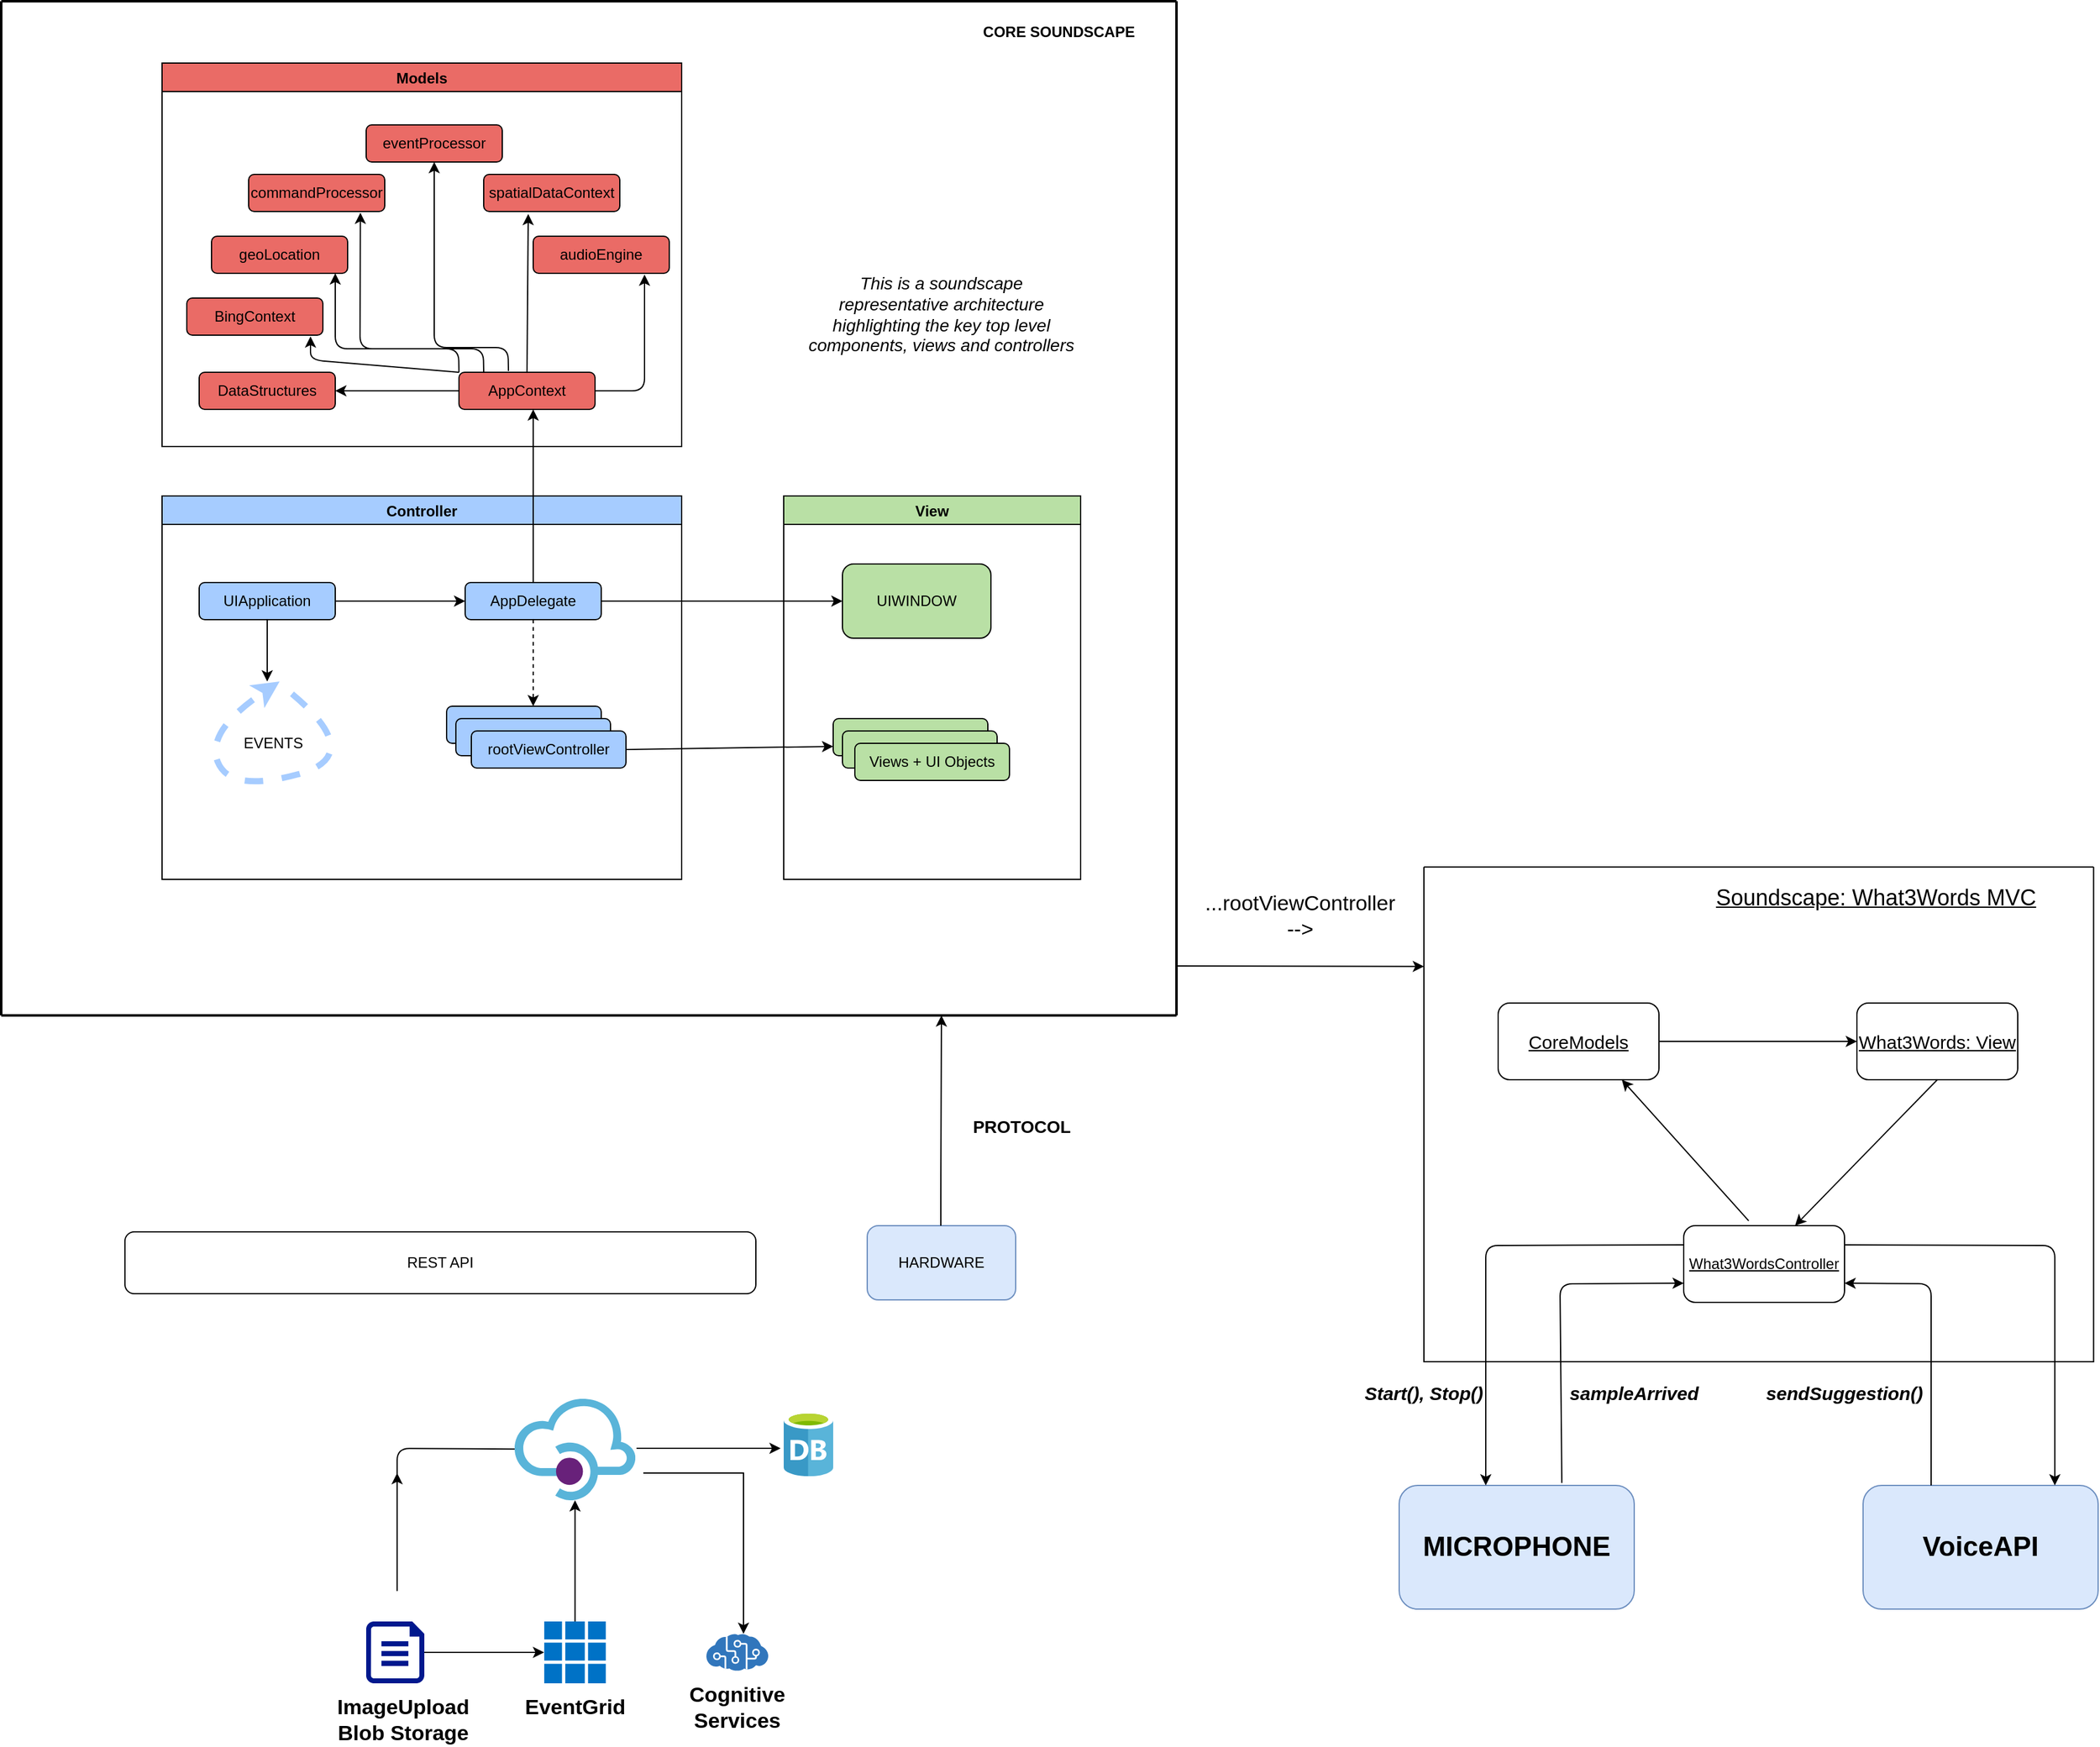 <mxfile version="15.1.4" type="github">
  <diagram id="Lh61h2_Bn6EFPj23oarb" name="Page-1">
    <mxGraphModel dx="2386" dy="1216" grid="1" gridSize="10" guides="1" tooltips="1" connect="1" arrows="1" fold="1" page="1" pageScale="1" pageWidth="850" pageHeight="1100" math="0" shadow="0">
      <root>
        <mxCell id="0" />
        <mxCell id="1" parent="0" />
        <mxCell id="-ZquV43uJ-LFZKVokxAO-1" value="Controller" style="swimlane;strokeColor=#000000;fillColor=#A6CCFF;" vertex="1" parent="1">
          <mxGeometry x="260" y="440" width="420" height="310" as="geometry" />
        </mxCell>
        <mxCell id="-ZquV43uJ-LFZKVokxAO-2" value="AppDelegate" style="rounded=1;whiteSpace=wrap;html=1;fillColor=#A6CCFF;" vertex="1" parent="-ZquV43uJ-LFZKVokxAO-1">
          <mxGeometry x="245" y="70" width="110" height="30" as="geometry" />
        </mxCell>
        <mxCell id="-ZquV43uJ-LFZKVokxAO-3" value="" style="rounded=1;whiteSpace=wrap;html=1;strokeColor=#000000;fillColor=#A6CCFF;" vertex="1" parent="-ZquV43uJ-LFZKVokxAO-1">
          <mxGeometry x="230" y="170" width="125" height="30" as="geometry" />
        </mxCell>
        <mxCell id="-ZquV43uJ-LFZKVokxAO-4" value="" style="rounded=1;whiteSpace=wrap;html=1;strokeColor=#000000;fillColor=#A6CCFF;" vertex="1" parent="-ZquV43uJ-LFZKVokxAO-1">
          <mxGeometry x="237.5" y="180" width="125" height="30" as="geometry" />
        </mxCell>
        <mxCell id="-ZquV43uJ-LFZKVokxAO-5" value="rootViewController" style="rounded=1;whiteSpace=wrap;html=1;strokeColor=#000000;fillColor=#A6CCFF;" vertex="1" parent="-ZquV43uJ-LFZKVokxAO-1">
          <mxGeometry x="250" y="190" width="125" height="30" as="geometry" />
        </mxCell>
        <mxCell id="-ZquV43uJ-LFZKVokxAO-6" value="UIApplication" style="rounded=1;whiteSpace=wrap;html=1;fillColor=#A6CCFF;" vertex="1" parent="-ZquV43uJ-LFZKVokxAO-1">
          <mxGeometry x="30" y="70" width="110" height="30" as="geometry" />
        </mxCell>
        <mxCell id="-ZquV43uJ-LFZKVokxAO-7" value="" style="endArrow=classic;html=1;exitX=0.5;exitY=1;exitDx=0;exitDy=0;dashed=1;" edge="1" parent="-ZquV43uJ-LFZKVokxAO-1" source="-ZquV43uJ-LFZKVokxAO-2">
          <mxGeometry width="50" height="50" relative="1" as="geometry">
            <mxPoint x="430" y="140" as="sourcePoint" />
            <mxPoint x="300" y="170" as="targetPoint" />
          </mxGeometry>
        </mxCell>
        <mxCell id="-ZquV43uJ-LFZKVokxAO-8" value="" style="curved=1;endArrow=classic;html=1;dashed=1;strokeWidth=5;strokeColor=#A6CCFF;" edge="1" parent="-ZquV43uJ-LFZKVokxAO-1">
          <mxGeometry width="50" height="50" relative="1" as="geometry">
            <mxPoint x="105" y="160" as="sourcePoint" />
            <mxPoint x="95" y="150" as="targetPoint" />
            <Array as="points">
              <mxPoint x="165" y="210" />
              <mxPoint x="55" y="240" />
              <mxPoint x="35" y="190" />
            </Array>
          </mxGeometry>
        </mxCell>
        <mxCell id="-ZquV43uJ-LFZKVokxAO-9" value="EVENTS" style="text;html=1;strokeColor=none;fillColor=none;align=center;verticalAlign=middle;whiteSpace=wrap;rounded=0;" vertex="1" parent="-ZquV43uJ-LFZKVokxAO-1">
          <mxGeometry x="70" y="190" width="40" height="20" as="geometry" />
        </mxCell>
        <mxCell id="-ZquV43uJ-LFZKVokxAO-10" value="" style="endArrow=classic;html=1;strokeColor=#000000;strokeWidth=1;fillColor=#000000;entryX=0;entryY=0.5;entryDx=0;entryDy=0;exitX=1;exitY=0.5;exitDx=0;exitDy=0;" edge="1" parent="-ZquV43uJ-LFZKVokxAO-1" source="-ZquV43uJ-LFZKVokxAO-6" target="-ZquV43uJ-LFZKVokxAO-2">
          <mxGeometry width="50" height="50" relative="1" as="geometry">
            <mxPoint x="160" y="110" as="sourcePoint" />
            <mxPoint x="95" y="160" as="targetPoint" />
          </mxGeometry>
        </mxCell>
        <mxCell id="-ZquV43uJ-LFZKVokxAO-11" value="View" style="swimlane;strokeColor=#000000;fillColor=#B9E0A5;" vertex="1" parent="1">
          <mxGeometry x="762.5" y="440" width="240" height="310" as="geometry" />
        </mxCell>
        <mxCell id="-ZquV43uJ-LFZKVokxAO-12" value="" style="rounded=1;whiteSpace=wrap;html=1;strokeColor=#000000;fillColor=#B9E0A5;" vertex="1" parent="-ZquV43uJ-LFZKVokxAO-11">
          <mxGeometry x="40" y="180" width="125" height="30" as="geometry" />
        </mxCell>
        <mxCell id="-ZquV43uJ-LFZKVokxAO-13" value="UIWINDOW" style="rounded=1;whiteSpace=wrap;html=1;strokeColor=#000000;fillColor=#B9E0A5;" vertex="1" parent="-ZquV43uJ-LFZKVokxAO-11">
          <mxGeometry x="47.5" y="55" width="120" height="60" as="geometry" />
        </mxCell>
        <mxCell id="-ZquV43uJ-LFZKVokxAO-14" value="Models" style="swimlane;strokeColor=#000000;fillColor=#EA6B66;" vertex="1" parent="1">
          <mxGeometry x="260" y="90" width="420" height="310" as="geometry" />
        </mxCell>
        <mxCell id="-ZquV43uJ-LFZKVokxAO-15" value="AppContext" style="rounded=1;whiteSpace=wrap;html=1;fillColor=#EA6B66;" vertex="1" parent="-ZquV43uJ-LFZKVokxAO-14">
          <mxGeometry x="240" y="250" width="110" height="30" as="geometry" />
        </mxCell>
        <mxCell id="-ZquV43uJ-LFZKVokxAO-16" value="spatialDataContext" style="rounded=1;whiteSpace=wrap;html=1;fillColor=#EA6B66;" vertex="1" parent="-ZquV43uJ-LFZKVokxAO-14">
          <mxGeometry x="260" y="90" width="110" height="30" as="geometry" />
        </mxCell>
        <mxCell id="-ZquV43uJ-LFZKVokxAO-17" value="commandProcessor" style="rounded=1;whiteSpace=wrap;html=1;fillColor=#EA6B66;" vertex="1" parent="-ZquV43uJ-LFZKVokxAO-14">
          <mxGeometry x="70" y="90" width="110" height="30" as="geometry" />
        </mxCell>
        <mxCell id="-ZquV43uJ-LFZKVokxAO-18" value="DataStructures" style="rounded=1;whiteSpace=wrap;html=1;fillColor=#EA6B66;" vertex="1" parent="-ZquV43uJ-LFZKVokxAO-14">
          <mxGeometry x="30" y="250" width="110" height="30" as="geometry" />
        </mxCell>
        <mxCell id="-ZquV43uJ-LFZKVokxAO-19" value="eventProcessor" style="rounded=1;whiteSpace=wrap;html=1;fillColor=#EA6B66;" vertex="1" parent="-ZquV43uJ-LFZKVokxAO-14">
          <mxGeometry x="165" y="50" width="110" height="30" as="geometry" />
        </mxCell>
        <mxCell id="-ZquV43uJ-LFZKVokxAO-20" value="" style="endArrow=classic;html=1;exitX=0;exitY=0.5;exitDx=0;exitDy=0;entryX=1;entryY=0.5;entryDx=0;entryDy=0;" edge="1" parent="-ZquV43uJ-LFZKVokxAO-14" source="-ZquV43uJ-LFZKVokxAO-15" target="-ZquV43uJ-LFZKVokxAO-18">
          <mxGeometry width="50" height="50" relative="1" as="geometry">
            <mxPoint x="430" y="420" as="sourcePoint" />
            <mxPoint x="480" y="370" as="targetPoint" />
          </mxGeometry>
        </mxCell>
        <mxCell id="-ZquV43uJ-LFZKVokxAO-21" value="audioEngine" style="rounded=1;whiteSpace=wrap;html=1;fillColor=#EA6B66;" vertex="1" parent="-ZquV43uJ-LFZKVokxAO-14">
          <mxGeometry x="300" y="140" width="110" height="30" as="geometry" />
        </mxCell>
        <mxCell id="-ZquV43uJ-LFZKVokxAO-22" value="" style="endArrow=classic;html=1;strokeColor=#000000;strokeWidth=1;fillColor=#000000;exitX=1;exitY=0.5;exitDx=0;exitDy=0;" edge="1" parent="-ZquV43uJ-LFZKVokxAO-14" source="-ZquV43uJ-LFZKVokxAO-15">
          <mxGeometry width="50" height="50" relative="1" as="geometry">
            <mxPoint x="340" y="250" as="sourcePoint" />
            <mxPoint x="390" y="171" as="targetPoint" />
            <Array as="points">
              <mxPoint x="390" y="265" />
            </Array>
          </mxGeometry>
        </mxCell>
        <mxCell id="-ZquV43uJ-LFZKVokxAO-23" value="" style="endArrow=classic;html=1;strokeColor=#000000;strokeWidth=1;fillColor=#000000;exitX=0.5;exitY=0;exitDx=0;exitDy=0;" edge="1" parent="-ZquV43uJ-LFZKVokxAO-14" source="-ZquV43uJ-LFZKVokxAO-15">
          <mxGeometry width="50" height="50" relative="1" as="geometry">
            <mxPoint x="220" y="460" as="sourcePoint" />
            <mxPoint x="296" y="122" as="targetPoint" />
          </mxGeometry>
        </mxCell>
        <mxCell id="-ZquV43uJ-LFZKVokxAO-24" value="" style="endArrow=classic;html=1;strokeColor=#000000;strokeWidth=1;fillColor=#000000;exitX=0.094;exitY=-0.033;exitDx=0;exitDy=0;exitPerimeter=0;entryX=0.821;entryY=1.033;entryDx=0;entryDy=0;entryPerimeter=0;" edge="1" parent="-ZquV43uJ-LFZKVokxAO-14" target="-ZquV43uJ-LFZKVokxAO-17">
          <mxGeometry width="50" height="50" relative="1" as="geometry">
            <mxPoint x="260.0" y="250" as="sourcePoint" />
            <mxPoint x="129.98" y="174.98" as="targetPoint" />
            <Array as="points">
              <mxPoint x="259.66" y="230.99" />
              <mxPoint x="160" y="231" />
            </Array>
          </mxGeometry>
        </mxCell>
        <mxCell id="-ZquV43uJ-LFZKVokxAO-25" value="geoLocation" style="rounded=1;whiteSpace=wrap;html=1;fillColor=#EA6B66;" vertex="1" parent="-ZquV43uJ-LFZKVokxAO-14">
          <mxGeometry x="40" y="140" width="110" height="30" as="geometry" />
        </mxCell>
        <mxCell id="-ZquV43uJ-LFZKVokxAO-26" value="BingContext" style="rounded=1;whiteSpace=wrap;html=1;fillColor=#EA6B66;" vertex="1" parent="-ZquV43uJ-LFZKVokxAO-14">
          <mxGeometry x="20" y="190" width="110" height="30" as="geometry" />
        </mxCell>
        <mxCell id="-ZquV43uJ-LFZKVokxAO-27" value="" style="endArrow=classic;html=1;entryX=0.909;entryY=1.034;entryDx=0;entryDy=0;entryPerimeter=0;exitX=0;exitY=0;exitDx=0;exitDy=0;" edge="1" parent="-ZquV43uJ-LFZKVokxAO-14" source="-ZquV43uJ-LFZKVokxAO-15" target="-ZquV43uJ-LFZKVokxAO-26">
          <mxGeometry width="50" height="50" relative="1" as="geometry">
            <mxPoint x="160" y="340" as="sourcePoint" />
            <mxPoint x="210" y="290" as="targetPoint" />
            <Array as="points">
              <mxPoint x="120" y="240" />
            </Array>
          </mxGeometry>
        </mxCell>
        <mxCell id="-ZquV43uJ-LFZKVokxAO-28" value="" style="endArrow=classic;html=1;exitX=0.5;exitY=0;exitDx=0;exitDy=0;" edge="1" parent="1" source="-ZquV43uJ-LFZKVokxAO-2">
          <mxGeometry width="50" height="50" relative="1" as="geometry">
            <mxPoint x="527" y="500" as="sourcePoint" />
            <mxPoint x="560" y="370" as="targetPoint" />
          </mxGeometry>
        </mxCell>
        <mxCell id="-ZquV43uJ-LFZKVokxAO-29" value="" style="rounded=1;whiteSpace=wrap;html=1;strokeColor=#000000;fillColor=#B9E0A5;" vertex="1" parent="1">
          <mxGeometry x="810" y="630" width="125" height="30" as="geometry" />
        </mxCell>
        <mxCell id="-ZquV43uJ-LFZKVokxAO-30" value="Views + UI Objects" style="rounded=1;whiteSpace=wrap;html=1;strokeColor=#000000;fillColor=#B9E0A5;" vertex="1" parent="1">
          <mxGeometry x="820" y="640" width="125" height="30" as="geometry" />
        </mxCell>
        <mxCell id="-ZquV43uJ-LFZKVokxAO-31" value="" style="endArrow=classic;html=1;exitX=1;exitY=0.5;exitDx=0;exitDy=0;entryX=0;entryY=0.75;entryDx=0;entryDy=0;" edge="1" parent="1" source="-ZquV43uJ-LFZKVokxAO-5" target="-ZquV43uJ-LFZKVokxAO-12">
          <mxGeometry width="50" height="50" relative="1" as="geometry">
            <mxPoint x="690" y="450" as="sourcePoint" />
            <mxPoint x="740" y="400" as="targetPoint" />
          </mxGeometry>
        </mxCell>
        <mxCell id="-ZquV43uJ-LFZKVokxAO-32" value="" style="endArrow=classic;html=1;exitX=1;exitY=0.5;exitDx=0;exitDy=0;entryX=0;entryY=0.5;entryDx=0;entryDy=0;" edge="1" parent="1" source="-ZquV43uJ-LFZKVokxAO-2" target="-ZquV43uJ-LFZKVokxAO-13">
          <mxGeometry width="50" height="50" relative="1" as="geometry">
            <mxPoint x="690" y="580" as="sourcePoint" />
            <mxPoint x="740" y="530" as="targetPoint" />
          </mxGeometry>
        </mxCell>
        <mxCell id="-ZquV43uJ-LFZKVokxAO-33" value="" style="endArrow=classic;html=1;strokeColor=#000000;strokeWidth=1;exitX=0.5;exitY=1;exitDx=0;exitDy=0;fillColor=#000000;" edge="1" parent="1" source="-ZquV43uJ-LFZKVokxAO-6">
          <mxGeometry width="50" height="50" relative="1" as="geometry">
            <mxPoint x="520" y="420" as="sourcePoint" />
            <mxPoint x="345" y="590" as="targetPoint" />
          </mxGeometry>
        </mxCell>
        <mxCell id="-ZquV43uJ-LFZKVokxAO-34" value="" style="endArrow=classic;html=1;strokeColor=#000000;strokeWidth=1;fillColor=#000000;exitX=0.094;exitY=-0.033;exitDx=0;exitDy=0;exitPerimeter=0;entryX=0.5;entryY=1;entryDx=0;entryDy=0;" edge="1" parent="1" target="-ZquV43uJ-LFZKVokxAO-19">
          <mxGeometry width="50" height="50" relative="1" as="geometry">
            <mxPoint x="540" y="339.01" as="sourcePoint" />
            <mxPoint x="440.31" y="210" as="targetPoint" />
            <Array as="points">
              <mxPoint x="539.66" y="320" />
              <mxPoint x="480" y="320" />
            </Array>
          </mxGeometry>
        </mxCell>
        <mxCell id="-ZquV43uJ-LFZKVokxAO-35" value="" style="endArrow=none;html=1;strokeWidth=2;fillColor=#000000;" edge="1" parent="1">
          <mxGeometry width="50" height="50" relative="1" as="geometry">
            <mxPoint x="130" y="860" as="sourcePoint" />
            <mxPoint x="130" y="40" as="targetPoint" />
            <Array as="points">
              <mxPoint x="130" y="420" />
            </Array>
          </mxGeometry>
        </mxCell>
        <mxCell id="-ZquV43uJ-LFZKVokxAO-36" value="" style="endArrow=none;html=1;strokeWidth=2;fillColor=#000000;" edge="1" parent="1">
          <mxGeometry width="50" height="50" relative="1" as="geometry">
            <mxPoint x="1080" y="860" as="sourcePoint" />
            <mxPoint x="130" y="860" as="targetPoint" />
            <Array as="points">
              <mxPoint x="590" y="860" />
            </Array>
          </mxGeometry>
        </mxCell>
        <mxCell id="-ZquV43uJ-LFZKVokxAO-37" value="" style="endArrow=none;html=1;strokeWidth=2;fillColor=#000000;startArrow=none;" edge="1" parent="1">
          <mxGeometry width="50" height="50" relative="1" as="geometry">
            <mxPoint x="1080" y="240" as="sourcePoint" />
            <mxPoint x="1080" y="40" as="targetPoint" />
          </mxGeometry>
        </mxCell>
        <mxCell id="-ZquV43uJ-LFZKVokxAO-38" value="" style="endArrow=none;html=1;strokeWidth=2;fillColor=#000000;" edge="1" parent="1">
          <mxGeometry width="50" height="50" relative="1" as="geometry">
            <mxPoint x="1080" y="40" as="sourcePoint" />
            <mxPoint x="130" y="40" as="targetPoint" />
          </mxGeometry>
        </mxCell>
        <mxCell id="-ZquV43uJ-LFZKVokxAO-39" value="" style="endArrow=none;html=1;strokeWidth=2;fillColor=#000000;" edge="1" parent="1">
          <mxGeometry width="50" height="50" relative="1" as="geometry">
            <mxPoint x="1080" y="860" as="sourcePoint" />
            <mxPoint x="1080" y="240" as="targetPoint" />
          </mxGeometry>
        </mxCell>
        <mxCell id="-ZquV43uJ-LFZKVokxAO-48" value="&lt;b&gt;CORE SOUNDSCAPE&lt;/b&gt;" style="text;html=1;strokeColor=none;fillColor=none;align=center;verticalAlign=middle;whiteSpace=wrap;rounded=0;" vertex="1" parent="1">
          <mxGeometry x="920" y="50" width="130" height="30" as="geometry" />
        </mxCell>
        <mxCell id="-ZquV43uJ-LFZKVokxAO-49" value="" style="endArrow=classic;html=1;strokeColor=#000000;strokeWidth=1;fillColor=#000000;exitX=0.094;exitY=-0.033;exitDx=0;exitDy=0;exitPerimeter=0;" edge="1" parent="1">
          <mxGeometry width="50" height="50" relative="1" as="geometry">
            <mxPoint x="500" y="340" as="sourcePoint" />
            <mxPoint x="400" y="260" as="targetPoint" />
            <Array as="points">
              <mxPoint x="499.66" y="320.99" />
              <mxPoint x="400" y="321" />
            </Array>
          </mxGeometry>
        </mxCell>
        <mxCell id="-ZquV43uJ-LFZKVokxAO-51" value="" style="aspect=fixed;html=1;points=[];align=center;image;fontSize=12;image=img/lib/mscae/API_Management.svg;" vertex="1" parent="1">
          <mxGeometry x="545" y="1170" width="97.62" height="82" as="geometry" />
        </mxCell>
        <mxCell id="-ZquV43uJ-LFZKVokxAO-52" value="" style="aspect=fixed;html=1;points=[];align=center;image;fontSize=12;image=img/lib/mscae/Cognitive_Services.svg;dashed=1;strokeColor=#000000;strokeWidth=1;" vertex="1" parent="1">
          <mxGeometry x="700" y="1360" width="50" height="30" as="geometry" />
        </mxCell>
        <mxCell id="-ZquV43uJ-LFZKVokxAO-54" value="" style="aspect=fixed;html=1;points=[];align=center;image;fontSize=12;image=img/lib/mscae/Database_General.svg;dashed=1;strokeColor=#000000;strokeWidth=1;" vertex="1" parent="1">
          <mxGeometry x="762.5" y="1180" width="40" height="52.63" as="geometry" />
        </mxCell>
        <mxCell id="-ZquV43uJ-LFZKVokxAO-55" value="" style="edgeStyle=orthogonalEdgeStyle;rounded=0;orthogonalLoop=1;jettySize=auto;html=1;" edge="1" parent="1" source="-ZquV43uJ-LFZKVokxAO-56" target="-ZquV43uJ-LFZKVokxAO-51">
          <mxGeometry relative="1" as="geometry">
            <Array as="points">
              <mxPoint x="589" y="1220" />
              <mxPoint x="589" y="1220" />
            </Array>
          </mxGeometry>
        </mxCell>
        <mxCell id="-ZquV43uJ-LFZKVokxAO-56" value="" style="aspect=fixed;html=1;points=[];align=center;image;fontSize=12;image=img/lib/mscae/Client_Apps.svg;dashed=1;strokeColor=#000000;strokeWidth=1;" vertex="1" parent="1">
          <mxGeometry x="568.81" y="1350" width="50" height="50" as="geometry" />
        </mxCell>
        <mxCell id="-ZquV43uJ-LFZKVokxAO-57" value="" style="edgeStyle=orthogonalEdgeStyle;rounded=0;orthogonalLoop=1;jettySize=auto;html=1;" edge="1" parent="1" source="-ZquV43uJ-LFZKVokxAO-58" target="-ZquV43uJ-LFZKVokxAO-56">
          <mxGeometry relative="1" as="geometry" />
        </mxCell>
        <mxCell id="-ZquV43uJ-LFZKVokxAO-58" value="" style="aspect=fixed;pointerEvents=1;shadow=0;dashed=0;html=1;strokeColor=none;labelPosition=center;verticalLabelPosition=bottom;verticalAlign=top;align=center;fillColor=#00188D;shape=mxgraph.azure.file" vertex="1" parent="1">
          <mxGeometry x="425" y="1350" width="47" height="50" as="geometry" />
        </mxCell>
        <mxCell id="-ZquV43uJ-LFZKVokxAO-59" value="&lt;font style=&quot;font-size: 17px&quot;&gt;&lt;b&gt;ImageUpload&lt;br&gt;Blob Storage&lt;br&gt;&lt;/b&gt;&lt;/font&gt;" style="text;html=1;strokeColor=none;fillColor=none;align=center;verticalAlign=middle;whiteSpace=wrap;rounded=0;dashed=1;" vertex="1" parent="1">
          <mxGeometry x="430" y="1420" width="50" height="20" as="geometry" />
        </mxCell>
        <mxCell id="-ZquV43uJ-LFZKVokxAO-60" value="&lt;font style=&quot;font-size: 17px&quot;&gt;&lt;b&gt;EventGrid&lt;br&gt;&lt;/b&gt;&lt;/font&gt;" style="text;html=1;strokeColor=none;fillColor=none;align=center;verticalAlign=middle;whiteSpace=wrap;rounded=0;dashed=1;" vertex="1" parent="1">
          <mxGeometry x="568.81" y="1410" width="50" height="20" as="geometry" />
        </mxCell>
        <mxCell id="-ZquV43uJ-LFZKVokxAO-61" value="&lt;font style=&quot;font-size: 17px&quot;&gt;&lt;b&gt;Cognitive Services&lt;br&gt;&lt;/b&gt;&lt;/font&gt;" style="text;html=1;strokeColor=none;fillColor=none;align=center;verticalAlign=middle;whiteSpace=wrap;rounded=0;dashed=1;" vertex="1" parent="1">
          <mxGeometry x="700" y="1410" width="50" height="20" as="geometry" />
        </mxCell>
        <mxCell id="-ZquV43uJ-LFZKVokxAO-65" value="" style="endArrow=classic;html=1;strokeColor=#000000;strokeWidth=1;fillColor=#000000;" edge="1" parent="1" source="-ZquV43uJ-LFZKVokxAO-51">
          <mxGeometry width="50" height="50" relative="1" as="geometry">
            <mxPoint x="480.49" y="1082.01" as="sourcePoint" />
            <mxPoint x="450" y="1230" as="targetPoint" />
            <Array as="points">
              <mxPoint x="450" y="1210" />
              <mxPoint x="450" y="1330" />
            </Array>
          </mxGeometry>
        </mxCell>
        <mxCell id="-ZquV43uJ-LFZKVokxAO-66" value="" style="edgeStyle=orthogonalEdgeStyle;rounded=0;orthogonalLoop=1;jettySize=auto;html=1;exitX=1.009;exitY=0.488;exitDx=0;exitDy=0;exitPerimeter=0;" edge="1" parent="1" source="-ZquV43uJ-LFZKVokxAO-51">
          <mxGeometry relative="1" as="geometry">
            <mxPoint x="640" y="1133" as="sourcePoint" />
            <mxPoint x="760" y="1210" as="targetPoint" />
            <Array as="points">
              <mxPoint x="720" y="1210" />
            </Array>
          </mxGeometry>
        </mxCell>
        <mxCell id="-ZquV43uJ-LFZKVokxAO-76" value="" style="endArrow=classic;html=1;entryX=0;entryY=0.201;entryDx=0;entryDy=0;entryPerimeter=0;" edge="1" parent="1">
          <mxGeometry width="50" height="50" relative="1" as="geometry">
            <mxPoint x="1080" y="820" as="sourcePoint" />
            <mxPoint x="1280" y="820.4" as="targetPoint" />
          </mxGeometry>
        </mxCell>
        <mxCell id="-ZquV43uJ-LFZKVokxAO-77" value="&lt;font style=&quot;font-size: 17px&quot;&gt;...rootViewController --&amp;gt;&lt;/font&gt;" style="text;html=1;strokeColor=none;fillColor=none;align=center;verticalAlign=middle;whiteSpace=wrap;rounded=0;" vertex="1" parent="1">
          <mxGeometry x="1120" y="750" width="120" height="60" as="geometry" />
        </mxCell>
        <mxCell id="-ZquV43uJ-LFZKVokxAO-78" value="HARDWARE" style="rounded=1;whiteSpace=wrap;html=1;fillColor=#dae8fc;strokeColor=#6c8ebf;" vertex="1" parent="1">
          <mxGeometry x="830" y="1030" width="120" height="60" as="geometry" />
        </mxCell>
        <mxCell id="-ZquV43uJ-LFZKVokxAO-79" value="" style="edgeStyle=orthogonalEdgeStyle;rounded=0;orthogonalLoop=1;jettySize=auto;html=1;" edge="1" parent="1" target="-ZquV43uJ-LFZKVokxAO-52">
          <mxGeometry relative="1" as="geometry">
            <mxPoint x="649" y="1230" as="sourcePoint" />
            <mxPoint x="730" y="1140" as="targetPoint" />
            <Array as="points">
              <mxPoint x="649" y="1230" />
              <mxPoint x="730" y="1230" />
            </Array>
          </mxGeometry>
        </mxCell>
        <mxCell id="-ZquV43uJ-LFZKVokxAO-81" value="" style="endArrow=classic;html=1;" edge="1" parent="1">
          <mxGeometry width="50" height="50" relative="1" as="geometry">
            <mxPoint x="889.5" y="1030" as="sourcePoint" />
            <mxPoint x="890" y="860" as="targetPoint" />
            <Array as="points">
              <mxPoint x="889.5" y="1000" />
            </Array>
          </mxGeometry>
        </mxCell>
        <mxCell id="-ZquV43uJ-LFZKVokxAO-82" value="&lt;b&gt;&lt;font style=&quot;font-size: 14px&quot;&gt;PROTOCOL&lt;/font&gt;&lt;/b&gt;" style="text;html=1;strokeColor=none;fillColor=none;align=center;verticalAlign=middle;whiteSpace=wrap;rounded=0;" vertex="1" parent="1">
          <mxGeometry x="935" y="940" width="40" height="20" as="geometry" />
        </mxCell>
        <mxCell id="-ZquV43uJ-LFZKVokxAO-85" value="&lt;i&gt;&lt;font style=&quot;font-size: 14px&quot;&gt;This is a soundscape representative architecture highlighting the key top level components, views and controllers&lt;/font&gt;&lt;/i&gt;" style="text;html=1;strokeColor=none;fillColor=none;align=center;verticalAlign=middle;whiteSpace=wrap;rounded=0;" vertex="1" parent="1">
          <mxGeometry x="780" y="195" width="220" height="195" as="geometry" />
        </mxCell>
        <mxCell id="-ZquV43uJ-LFZKVokxAO-100" value="" style="swimlane;startSize=0;" vertex="1" parent="1">
          <mxGeometry x="1280" y="740" width="541.31" height="400" as="geometry" />
        </mxCell>
        <mxCell id="-ZquV43uJ-LFZKVokxAO-101" value="&lt;font style=&quot;font-size: 18px&quot;&gt;&lt;u&gt;Soundscape: What3Words MVC&lt;/u&gt;&lt;/font&gt;" style="text;html=1;strokeColor=none;fillColor=none;align=center;verticalAlign=middle;whiteSpace=wrap;rounded=0;" vertex="1" parent="-ZquV43uJ-LFZKVokxAO-100">
          <mxGeometry x="190" width="351.31" height="50" as="geometry" />
        </mxCell>
        <mxCell id="-ZquV43uJ-LFZKVokxAO-102" value="&lt;u&gt;What3WordsController&lt;/u&gt;" style="rounded=1;whiteSpace=wrap;html=1;strokeColor=#000000;fillColor=#FFFFFF;" vertex="1" parent="-ZquV43uJ-LFZKVokxAO-100">
          <mxGeometry x="210" y="290" width="130" height="62" as="geometry" />
        </mxCell>
        <mxCell id="-ZquV43uJ-LFZKVokxAO-103" value="&lt;u&gt;&lt;font style=&quot;font-size: 15px&quot;&gt;What3Words: View&lt;/font&gt;&lt;/u&gt;" style="rounded=1;whiteSpace=wrap;html=1;strokeColor=#000000;fillColor=#FFFFFF;" vertex="1" parent="-ZquV43uJ-LFZKVokxAO-100">
          <mxGeometry x="350" y="110" width="130" height="62" as="geometry" />
        </mxCell>
        <mxCell id="-ZquV43uJ-LFZKVokxAO-104" value="&lt;u&gt;&lt;font style=&quot;font-size: 15px&quot;&gt;CoreModels&lt;/font&gt;&lt;/u&gt;" style="rounded=1;whiteSpace=wrap;html=1;strokeColor=#000000;fillColor=#FFFFFF;" vertex="1" parent="-ZquV43uJ-LFZKVokxAO-100">
          <mxGeometry x="60.0" y="110" width="130" height="62" as="geometry" />
        </mxCell>
        <mxCell id="-ZquV43uJ-LFZKVokxAO-105" value="" style="endArrow=classic;html=1;" edge="1" parent="-ZquV43uJ-LFZKVokxAO-100" source="-ZquV43uJ-LFZKVokxAO-104" target="-ZquV43uJ-LFZKVokxAO-103">
          <mxGeometry width="50" height="50" relative="1" as="geometry">
            <mxPoint x="130" y="250" as="sourcePoint" />
            <mxPoint x="180" y="200" as="targetPoint" />
          </mxGeometry>
        </mxCell>
        <mxCell id="-ZquV43uJ-LFZKVokxAO-106" value="" style="endArrow=classic;html=1;exitX=0.404;exitY=-0.064;exitDx=0;exitDy=0;exitPerimeter=0;" edge="1" parent="-ZquV43uJ-LFZKVokxAO-100" source="-ZquV43uJ-LFZKVokxAO-102">
          <mxGeometry width="50" height="50" relative="1" as="geometry">
            <mxPoint x="110" y="222" as="sourcePoint" />
            <mxPoint x="160" y="172" as="targetPoint" />
            <Array as="points" />
          </mxGeometry>
        </mxCell>
        <mxCell id="-ZquV43uJ-LFZKVokxAO-107" value="&lt;b&gt;&lt;font style=&quot;font-size: 22px&quot;&gt;MICROPHONE&lt;/font&gt;&lt;/b&gt;" style="rounded=1;whiteSpace=wrap;html=1;fillColor=#dae8fc;strokeColor=#6c8ebf;" vertex="1" parent="1">
          <mxGeometry x="1260" y="1240" width="190" height="100" as="geometry" />
        </mxCell>
        <mxCell id="-ZquV43uJ-LFZKVokxAO-108" value="&lt;b&gt;&lt;font style=&quot;font-size: 22px&quot;&gt;VoiceAPI&lt;/font&gt;&lt;/b&gt;" style="rounded=1;whiteSpace=wrap;html=1;fillColor=#dae8fc;strokeColor=#6c8ebf;" vertex="1" parent="1">
          <mxGeometry x="1635" y="1240" width="190" height="100" as="geometry" />
        </mxCell>
        <mxCell id="-ZquV43uJ-LFZKVokxAO-109" value="" style="endArrow=classic;html=1;exitX=0;exitY=0.25;exitDx=0;exitDy=0;" edge="1" parent="1" source="-ZquV43uJ-LFZKVokxAO-102">
          <mxGeometry width="50" height="50" relative="1" as="geometry">
            <mxPoint x="1350" y="1050" as="sourcePoint" />
            <mxPoint x="1330" y="1240" as="targetPoint" />
            <Array as="points">
              <mxPoint x="1330" y="1046" />
            </Array>
          </mxGeometry>
        </mxCell>
        <mxCell id="-ZquV43uJ-LFZKVokxAO-110" value="" style="endArrow=classic;html=1;exitX=1;exitY=0.25;exitDx=0;exitDy=0;" edge="1" parent="1" source="-ZquV43uJ-LFZKVokxAO-102">
          <mxGeometry width="50" height="50" relative="1" as="geometry">
            <mxPoint x="1600" y="1050" as="sourcePoint" />
            <mxPoint x="1790" y="1240" as="targetPoint" />
            <Array as="points">
              <mxPoint x="1790" y="1046" />
            </Array>
          </mxGeometry>
        </mxCell>
        <mxCell id="-ZquV43uJ-LFZKVokxAO-111" value="" style="endArrow=classic;html=1;entryX=0;entryY=0.75;entryDx=0;entryDy=0;exitX=0.692;exitY=-0.02;exitDx=0;exitDy=0;exitPerimeter=0;" edge="1" parent="1" source="-ZquV43uJ-LFZKVokxAO-107" target="-ZquV43uJ-LFZKVokxAO-102">
          <mxGeometry width="50" height="50" relative="1" as="geometry">
            <mxPoint x="1410" y="1241" as="sourcePoint" />
            <mxPoint x="1500" y="1434.5" as="targetPoint" />
            <Array as="points">
              <mxPoint x="1390" y="1077" />
            </Array>
          </mxGeometry>
        </mxCell>
        <mxCell id="-ZquV43uJ-LFZKVokxAO-112" value="" style="endArrow=classic;html=1;entryX=1;entryY=0.75;entryDx=0;entryDy=0;" edge="1" parent="1" target="-ZquV43uJ-LFZKVokxAO-102">
          <mxGeometry width="50" height="50" relative="1" as="geometry">
            <mxPoint x="1690" y="1240" as="sourcePoint" />
            <mxPoint x="1740" y="1190" as="targetPoint" />
            <Array as="points">
              <mxPoint x="1690" y="1077" />
            </Array>
          </mxGeometry>
        </mxCell>
        <mxCell id="-ZquV43uJ-LFZKVokxAO-113" value="" style="endArrow=classic;html=1;exitX=0.5;exitY=1;exitDx=0;exitDy=0;" edge="1" parent="1" source="-ZquV43uJ-LFZKVokxAO-103">
          <mxGeometry width="50" height="50" relative="1" as="geometry">
            <mxPoint x="750" y="910" as="sourcePoint" />
            <mxPoint x="1580" y="1030" as="targetPoint" />
            <Array as="points" />
          </mxGeometry>
        </mxCell>
        <mxCell id="-ZquV43uJ-LFZKVokxAO-114" value="&lt;font style=&quot;font-size: 15px&quot;&gt;&lt;b&gt;&lt;i&gt;sampleArrived&lt;/i&gt;&lt;/b&gt;&lt;/font&gt;" style="text;html=1;strokeColor=none;fillColor=none;align=center;verticalAlign=middle;whiteSpace=wrap;rounded=0;" vertex="1" parent="1">
          <mxGeometry x="1400" y="1150" width="100" height="30" as="geometry" />
        </mxCell>
        <mxCell id="-ZquV43uJ-LFZKVokxAO-115" value="&lt;font style=&quot;font-size: 15px&quot;&gt;&lt;b&gt;&lt;i&gt;Start(), Stop()&lt;/i&gt;&lt;/b&gt;&lt;/font&gt;" style="text;html=1;strokeColor=none;fillColor=none;align=center;verticalAlign=middle;whiteSpace=wrap;rounded=0;" vertex="1" parent="1">
          <mxGeometry x="1230" y="1150" width="100" height="30" as="geometry" />
        </mxCell>
        <mxCell id="-ZquV43uJ-LFZKVokxAO-116" value="&lt;font style=&quot;font-size: 15px&quot;&gt;&lt;b&gt;&lt;i&gt;sendSuggestion()&lt;/i&gt;&lt;/b&gt;&lt;/font&gt;" style="text;html=1;strokeColor=none;fillColor=none;align=center;verticalAlign=middle;whiteSpace=wrap;rounded=0;" vertex="1" parent="1">
          <mxGeometry x="1570" y="1150" width="100" height="30" as="geometry" />
        </mxCell>
        <mxCell id="-ZquV43uJ-LFZKVokxAO-118" value="REST API" style="rounded=1;whiteSpace=wrap;html=1;" vertex="1" parent="1">
          <mxGeometry x="230" y="1035" width="510" height="50" as="geometry" />
        </mxCell>
      </root>
    </mxGraphModel>
  </diagram>
</mxfile>

